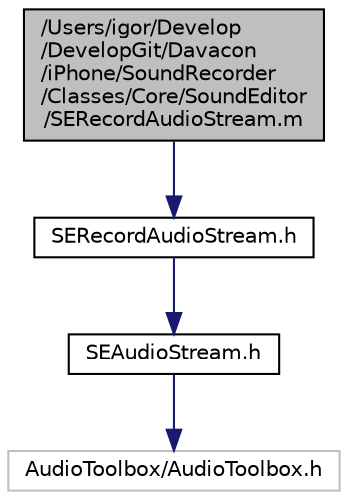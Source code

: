 digraph "/Users/igor/Develop/DevelopGit/Davacon/iPhone/SoundRecorder/Classes/Core/SoundEditor/SERecordAudioStream.m"
{
  edge [fontname="Helvetica",fontsize="10",labelfontname="Helvetica",labelfontsize="10"];
  node [fontname="Helvetica",fontsize="10",shape=record];
  Node1 [label="/Users/igor/Develop\l/DevelopGit/Davacon\l/iPhone/SoundRecorder\l/Classes/Core/SoundEditor\l/SERecordAudioStream.m",height=0.2,width=0.4,color="black", fillcolor="grey75", style="filled" fontcolor="black"];
  Node1 -> Node2 [color="midnightblue",fontsize="10",style="solid"];
  Node2 [label="SERecordAudioStream.h",height=0.2,width=0.4,color="black", fillcolor="white", style="filled",URL="$_s_e_record_audio_stream_8h.html"];
  Node2 -> Node3 [color="midnightblue",fontsize="10",style="solid"];
  Node3 [label="SEAudioStream.h",height=0.2,width=0.4,color="black", fillcolor="white", style="filled",URL="$_s_e_audio_stream_8h.html"];
  Node3 -> Node4 [color="midnightblue",fontsize="10",style="solid"];
  Node4 [label="AudioToolbox/AudioToolbox.h",height=0.2,width=0.4,color="grey75", fillcolor="white", style="filled"];
}
